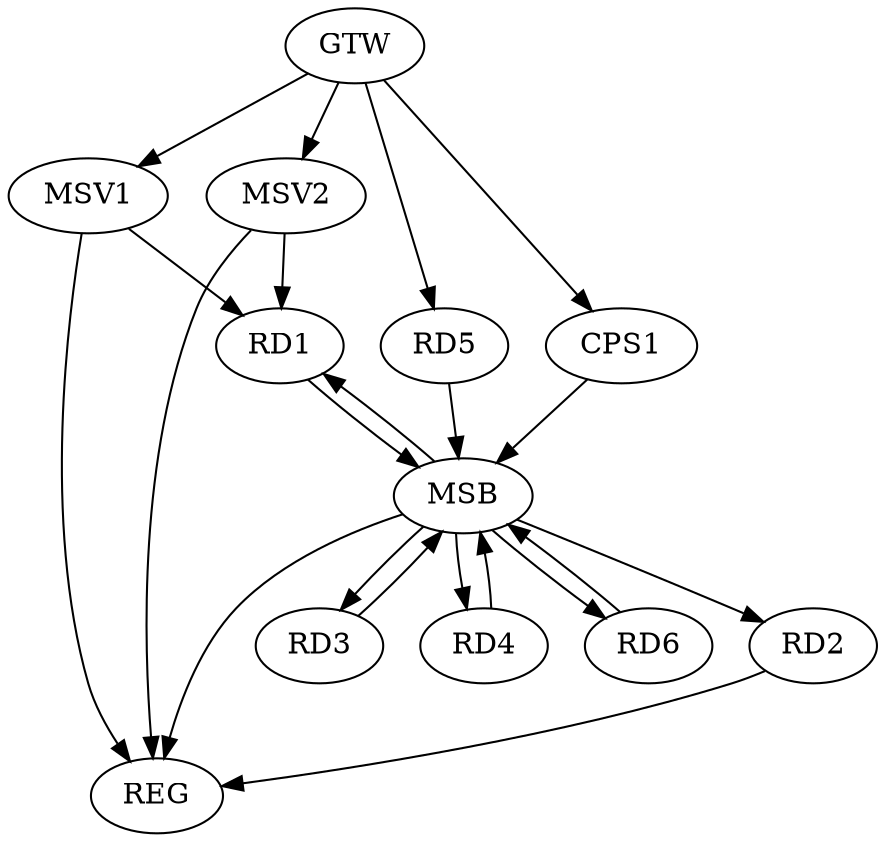 strict digraph G {
  RD1 [ label="RD1" ];
  RD2 [ label="RD2" ];
  RD3 [ label="RD3" ];
  RD4 [ label="RD4" ];
  RD5 [ label="RD5" ];
  RD6 [ label="RD6" ];
  CPS1 [ label="CPS1" ];
  GTW [ label="GTW" ];
  REG [ label="REG" ];
  MSB [ label="MSB" ];
  MSV1 [ label="MSV1" ];
  MSV2 [ label="MSV2" ];
  GTW -> RD5;
  GTW -> CPS1;
  RD2 -> REG;
  RD1 -> MSB;
  MSB -> REG;
  RD3 -> MSB;
  MSB -> RD4;
  MSB -> RD6;
  RD4 -> MSB;
  MSB -> RD1;
  RD5 -> MSB;
  MSB -> RD2;
  RD6 -> MSB;
  MSB -> RD3;
  CPS1 -> MSB;
  MSV1 -> RD1;
  GTW -> MSV1;
  MSV1 -> REG;
  MSV2 -> RD1;
  GTW -> MSV2;
  MSV2 -> REG;
}
